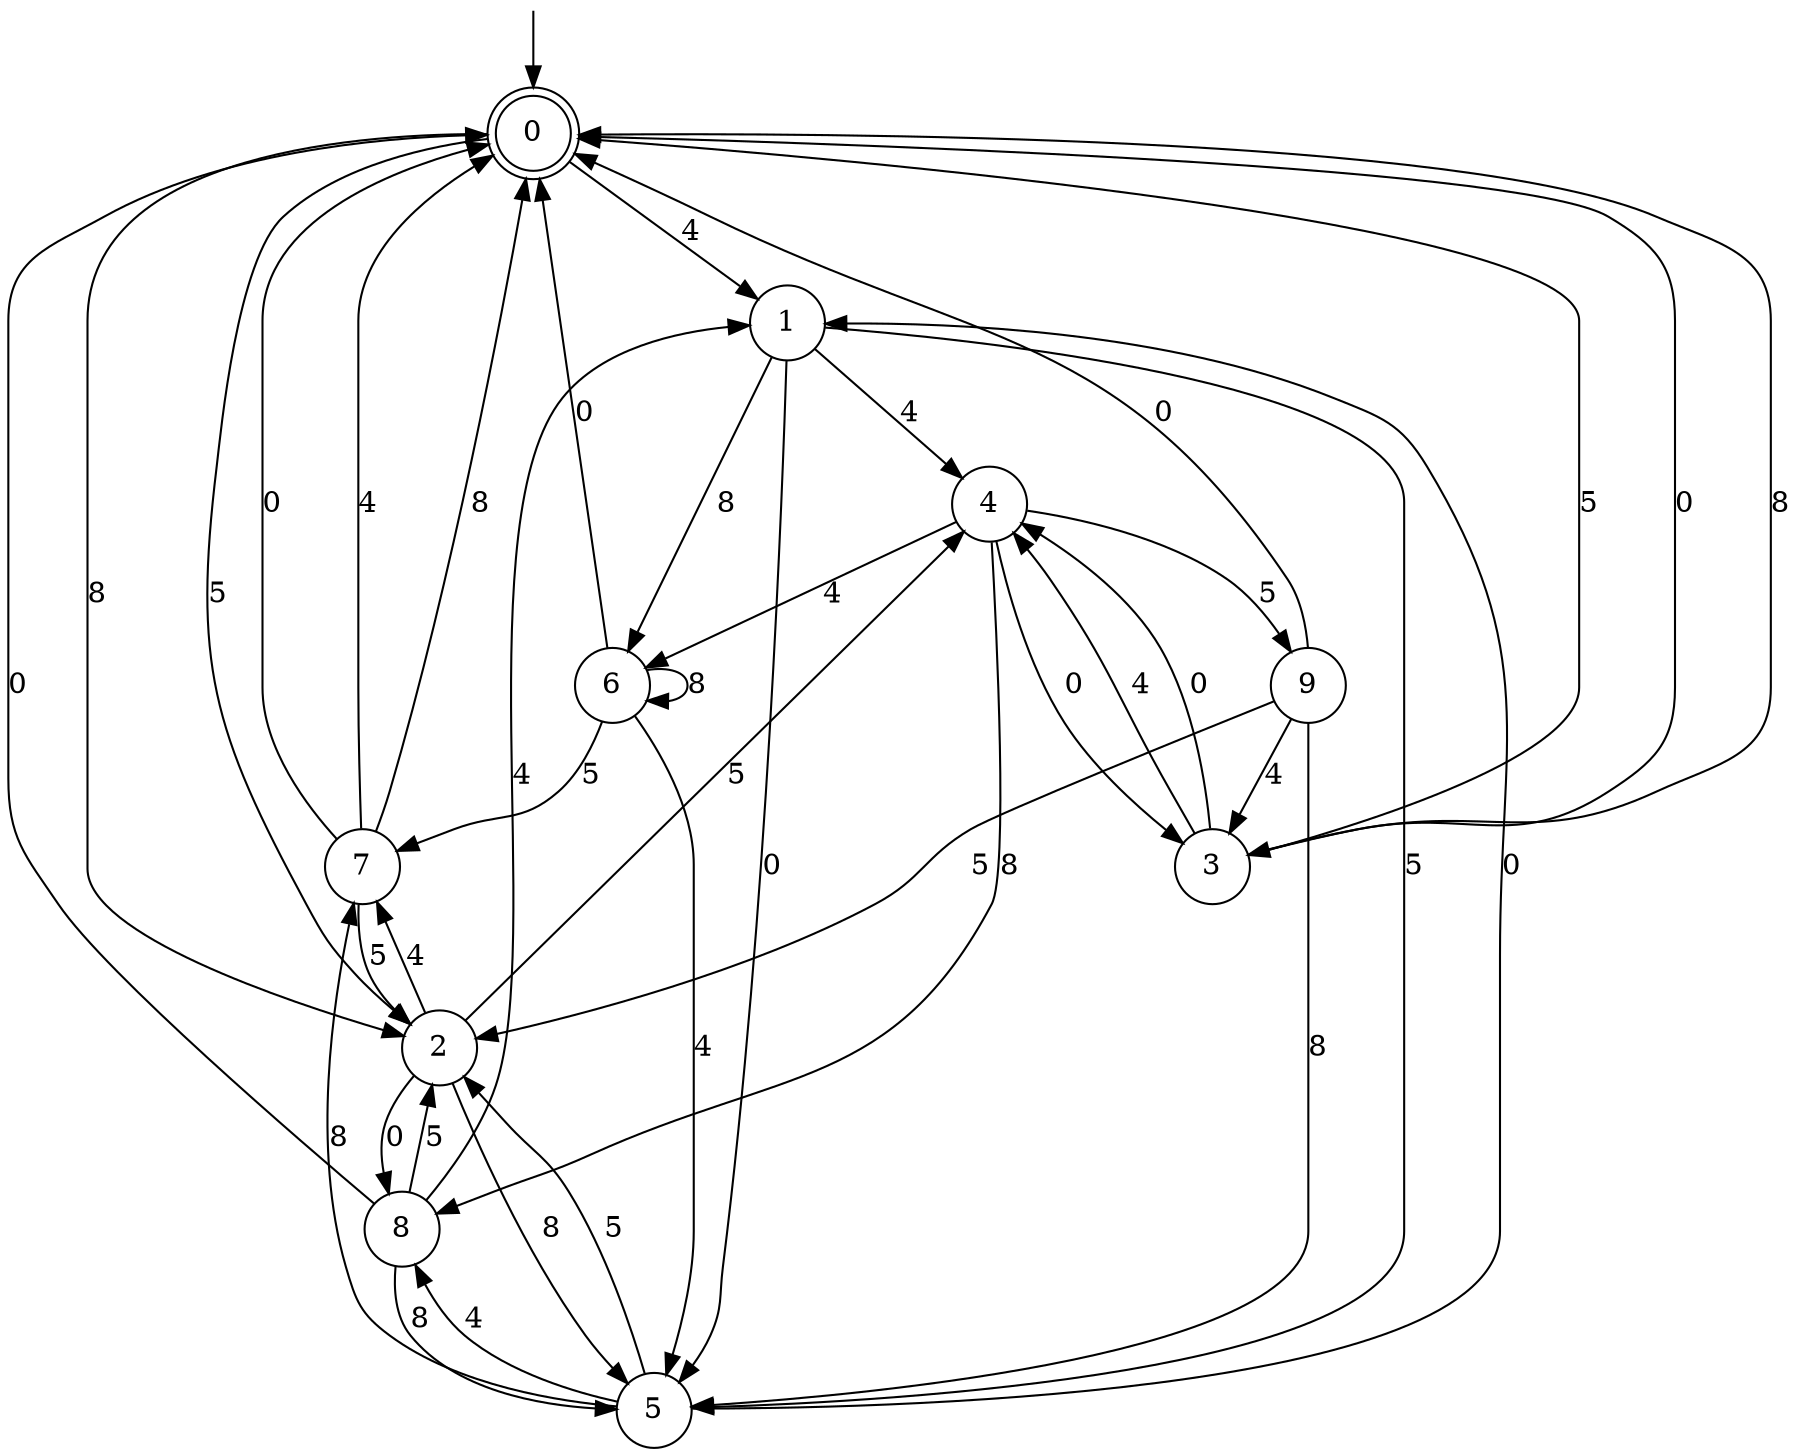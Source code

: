 digraph g {

	s0 [shape="doublecircle" label="0"];
	s1 [shape="circle" label="1"];
	s2 [shape="circle" label="2"];
	s3 [shape="circle" label="3"];
	s4 [shape="circle" label="4"];
	s5 [shape="circle" label="5"];
	s6 [shape="circle" label="6"];
	s7 [shape="circle" label="7"];
	s8 [shape="circle" label="8"];
	s9 [shape="circle" label="9"];
	s0 -> s1 [label="4"];
	s0 -> s2 [label="5"];
	s0 -> s2 [label="8"];
	s0 -> s3 [label="0"];
	s1 -> s4 [label="4"];
	s1 -> s5 [label="5"];
	s1 -> s6 [label="8"];
	s1 -> s5 [label="0"];
	s2 -> s7 [label="4"];
	s2 -> s4 [label="5"];
	s2 -> s5 [label="8"];
	s2 -> s8 [label="0"];
	s3 -> s4 [label="4"];
	s3 -> s0 [label="5"];
	s3 -> s0 [label="8"];
	s3 -> s4 [label="0"];
	s4 -> s6 [label="4"];
	s4 -> s9 [label="5"];
	s4 -> s8 [label="8"];
	s4 -> s3 [label="0"];
	s5 -> s8 [label="4"];
	s5 -> s2 [label="5"];
	s5 -> s7 [label="8"];
	s5 -> s1 [label="0"];
	s6 -> s5 [label="4"];
	s6 -> s7 [label="5"];
	s6 -> s6 [label="8"];
	s6 -> s0 [label="0"];
	s7 -> s0 [label="4"];
	s7 -> s2 [label="5"];
	s7 -> s0 [label="8"];
	s7 -> s0 [label="0"];
	s8 -> s1 [label="4"];
	s8 -> s2 [label="5"];
	s8 -> s5 [label="8"];
	s8 -> s0 [label="0"];
	s9 -> s3 [label="4"];
	s9 -> s2 [label="5"];
	s9 -> s5 [label="8"];
	s9 -> s0 [label="0"];

__start0 [label="" shape="none" width="0" height="0"];
__start0 -> s0;

}
